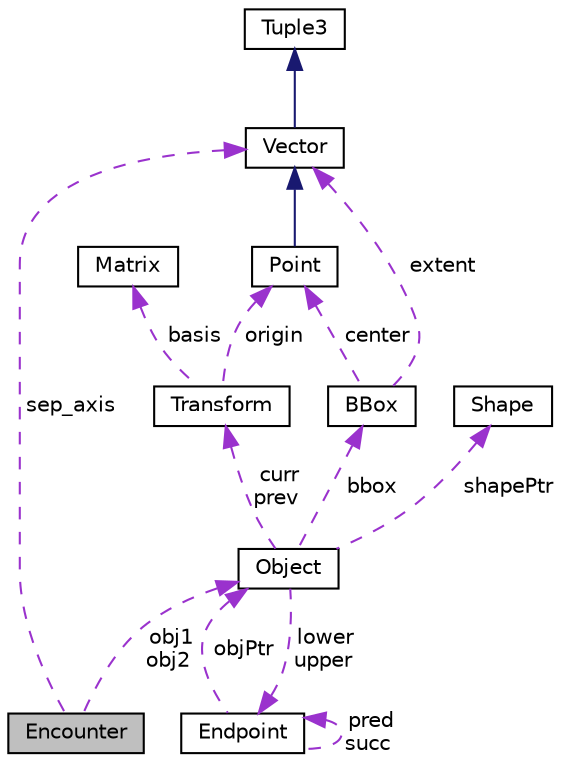 digraph "Encounter"
{
  edge [fontname="Helvetica",fontsize="10",labelfontname="Helvetica",labelfontsize="10"];
  node [fontname="Helvetica",fontsize="10",shape=record];
  Node1 [label="Encounter",height=0.2,width=0.4,color="black", fillcolor="grey75", style="filled", fontcolor="black"];
  Node2 -> Node1 [dir="back",color="darkorchid3",fontsize="10",style="dashed",label=" sep_axis" ,fontname="Helvetica"];
  Node2 [label="Vector",height=0.2,width=0.4,color="black", fillcolor="white", style="filled",URL="$class_vector.html"];
  Node3 -> Node2 [dir="back",color="midnightblue",fontsize="10",style="solid",fontname="Helvetica"];
  Node3 [label="Tuple3",height=0.2,width=0.4,color="black", fillcolor="white", style="filled",URL="$class_tuple3.html"];
  Node4 -> Node1 [dir="back",color="darkorchid3",fontsize="10",style="dashed",label=" obj1\nobj2" ,fontname="Helvetica"];
  Node4 [label="Object",height=0.2,width=0.4,color="black", fillcolor="white", style="filled",URL="$class_object.html"];
  Node5 -> Node4 [dir="back",color="darkorchid3",fontsize="10",style="dashed",label=" lower\nupper" ,fontname="Helvetica"];
  Node5 [label="Endpoint",height=0.2,width=0.4,color="black", fillcolor="white", style="filled",URL="$class_endpoint.html"];
  Node5 -> Node5 [dir="back",color="darkorchid3",fontsize="10",style="dashed",label=" pred\nsucc" ,fontname="Helvetica"];
  Node4 -> Node5 [dir="back",color="darkorchid3",fontsize="10",style="dashed",label=" objPtr" ,fontname="Helvetica"];
  Node6 -> Node4 [dir="back",color="darkorchid3",fontsize="10",style="dashed",label=" bbox" ,fontname="Helvetica"];
  Node6 [label="BBox",height=0.2,width=0.4,color="black", fillcolor="white", style="filled",URL="$class_b_box.html"];
  Node2 -> Node6 [dir="back",color="darkorchid3",fontsize="10",style="dashed",label=" extent" ,fontname="Helvetica"];
  Node7 -> Node6 [dir="back",color="darkorchid3",fontsize="10",style="dashed",label=" center" ,fontname="Helvetica"];
  Node7 [label="Point",height=0.2,width=0.4,color="black", fillcolor="white", style="filled",URL="$class_point.html"];
  Node2 -> Node7 [dir="back",color="midnightblue",fontsize="10",style="solid",fontname="Helvetica"];
  Node8 -> Node4 [dir="back",color="darkorchid3",fontsize="10",style="dashed",label=" curr\nprev" ,fontname="Helvetica"];
  Node8 [label="Transform",height=0.2,width=0.4,color="black", fillcolor="white", style="filled",URL="$class_transform.html"];
  Node7 -> Node8 [dir="back",color="darkorchid3",fontsize="10",style="dashed",label=" origin" ,fontname="Helvetica"];
  Node9 -> Node8 [dir="back",color="darkorchid3",fontsize="10",style="dashed",label=" basis" ,fontname="Helvetica"];
  Node9 [label="Matrix",height=0.2,width=0.4,color="black", fillcolor="white", style="filled",URL="$class_matrix.html"];
  Node10 -> Node4 [dir="back",color="darkorchid3",fontsize="10",style="dashed",label=" shapePtr" ,fontname="Helvetica"];
  Node10 [label="Shape",height=0.2,width=0.4,color="black", fillcolor="white", style="filled",URL="$class_shape.html"];
}
